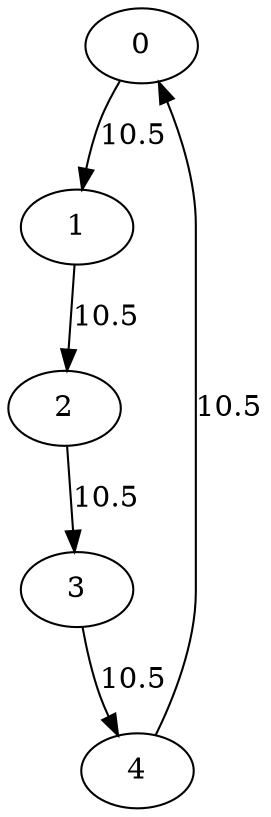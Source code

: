 digraph G {
    0 -> 1 [label="10.5"];
    1 -> 2 [label="10.5"];
    2 -> 3 [label="10.5"];
    3 -> 4 [label="10.5"];
    4 -> 0 [label="10.5"];
}
